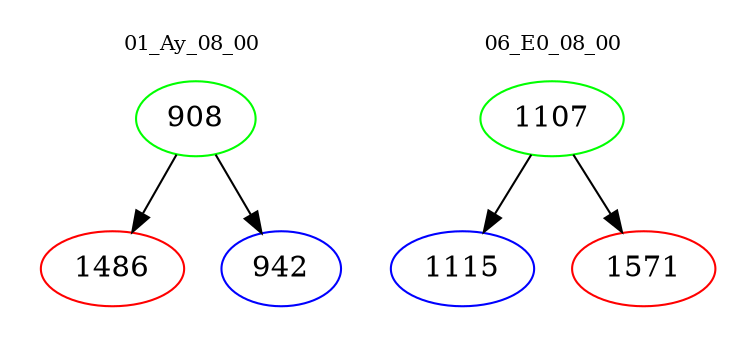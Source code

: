 digraph{
subgraph cluster_0 {
color = white
label = "01_Ay_08_00";
fontsize=10;
T0_908 [label="908", color="green"]
T0_908 -> T0_1486 [color="black"]
T0_1486 [label="1486", color="red"]
T0_908 -> T0_942 [color="black"]
T0_942 [label="942", color="blue"]
}
subgraph cluster_1 {
color = white
label = "06_E0_08_00";
fontsize=10;
T1_1107 [label="1107", color="green"]
T1_1107 -> T1_1115 [color="black"]
T1_1115 [label="1115", color="blue"]
T1_1107 -> T1_1571 [color="black"]
T1_1571 [label="1571", color="red"]
}
}
